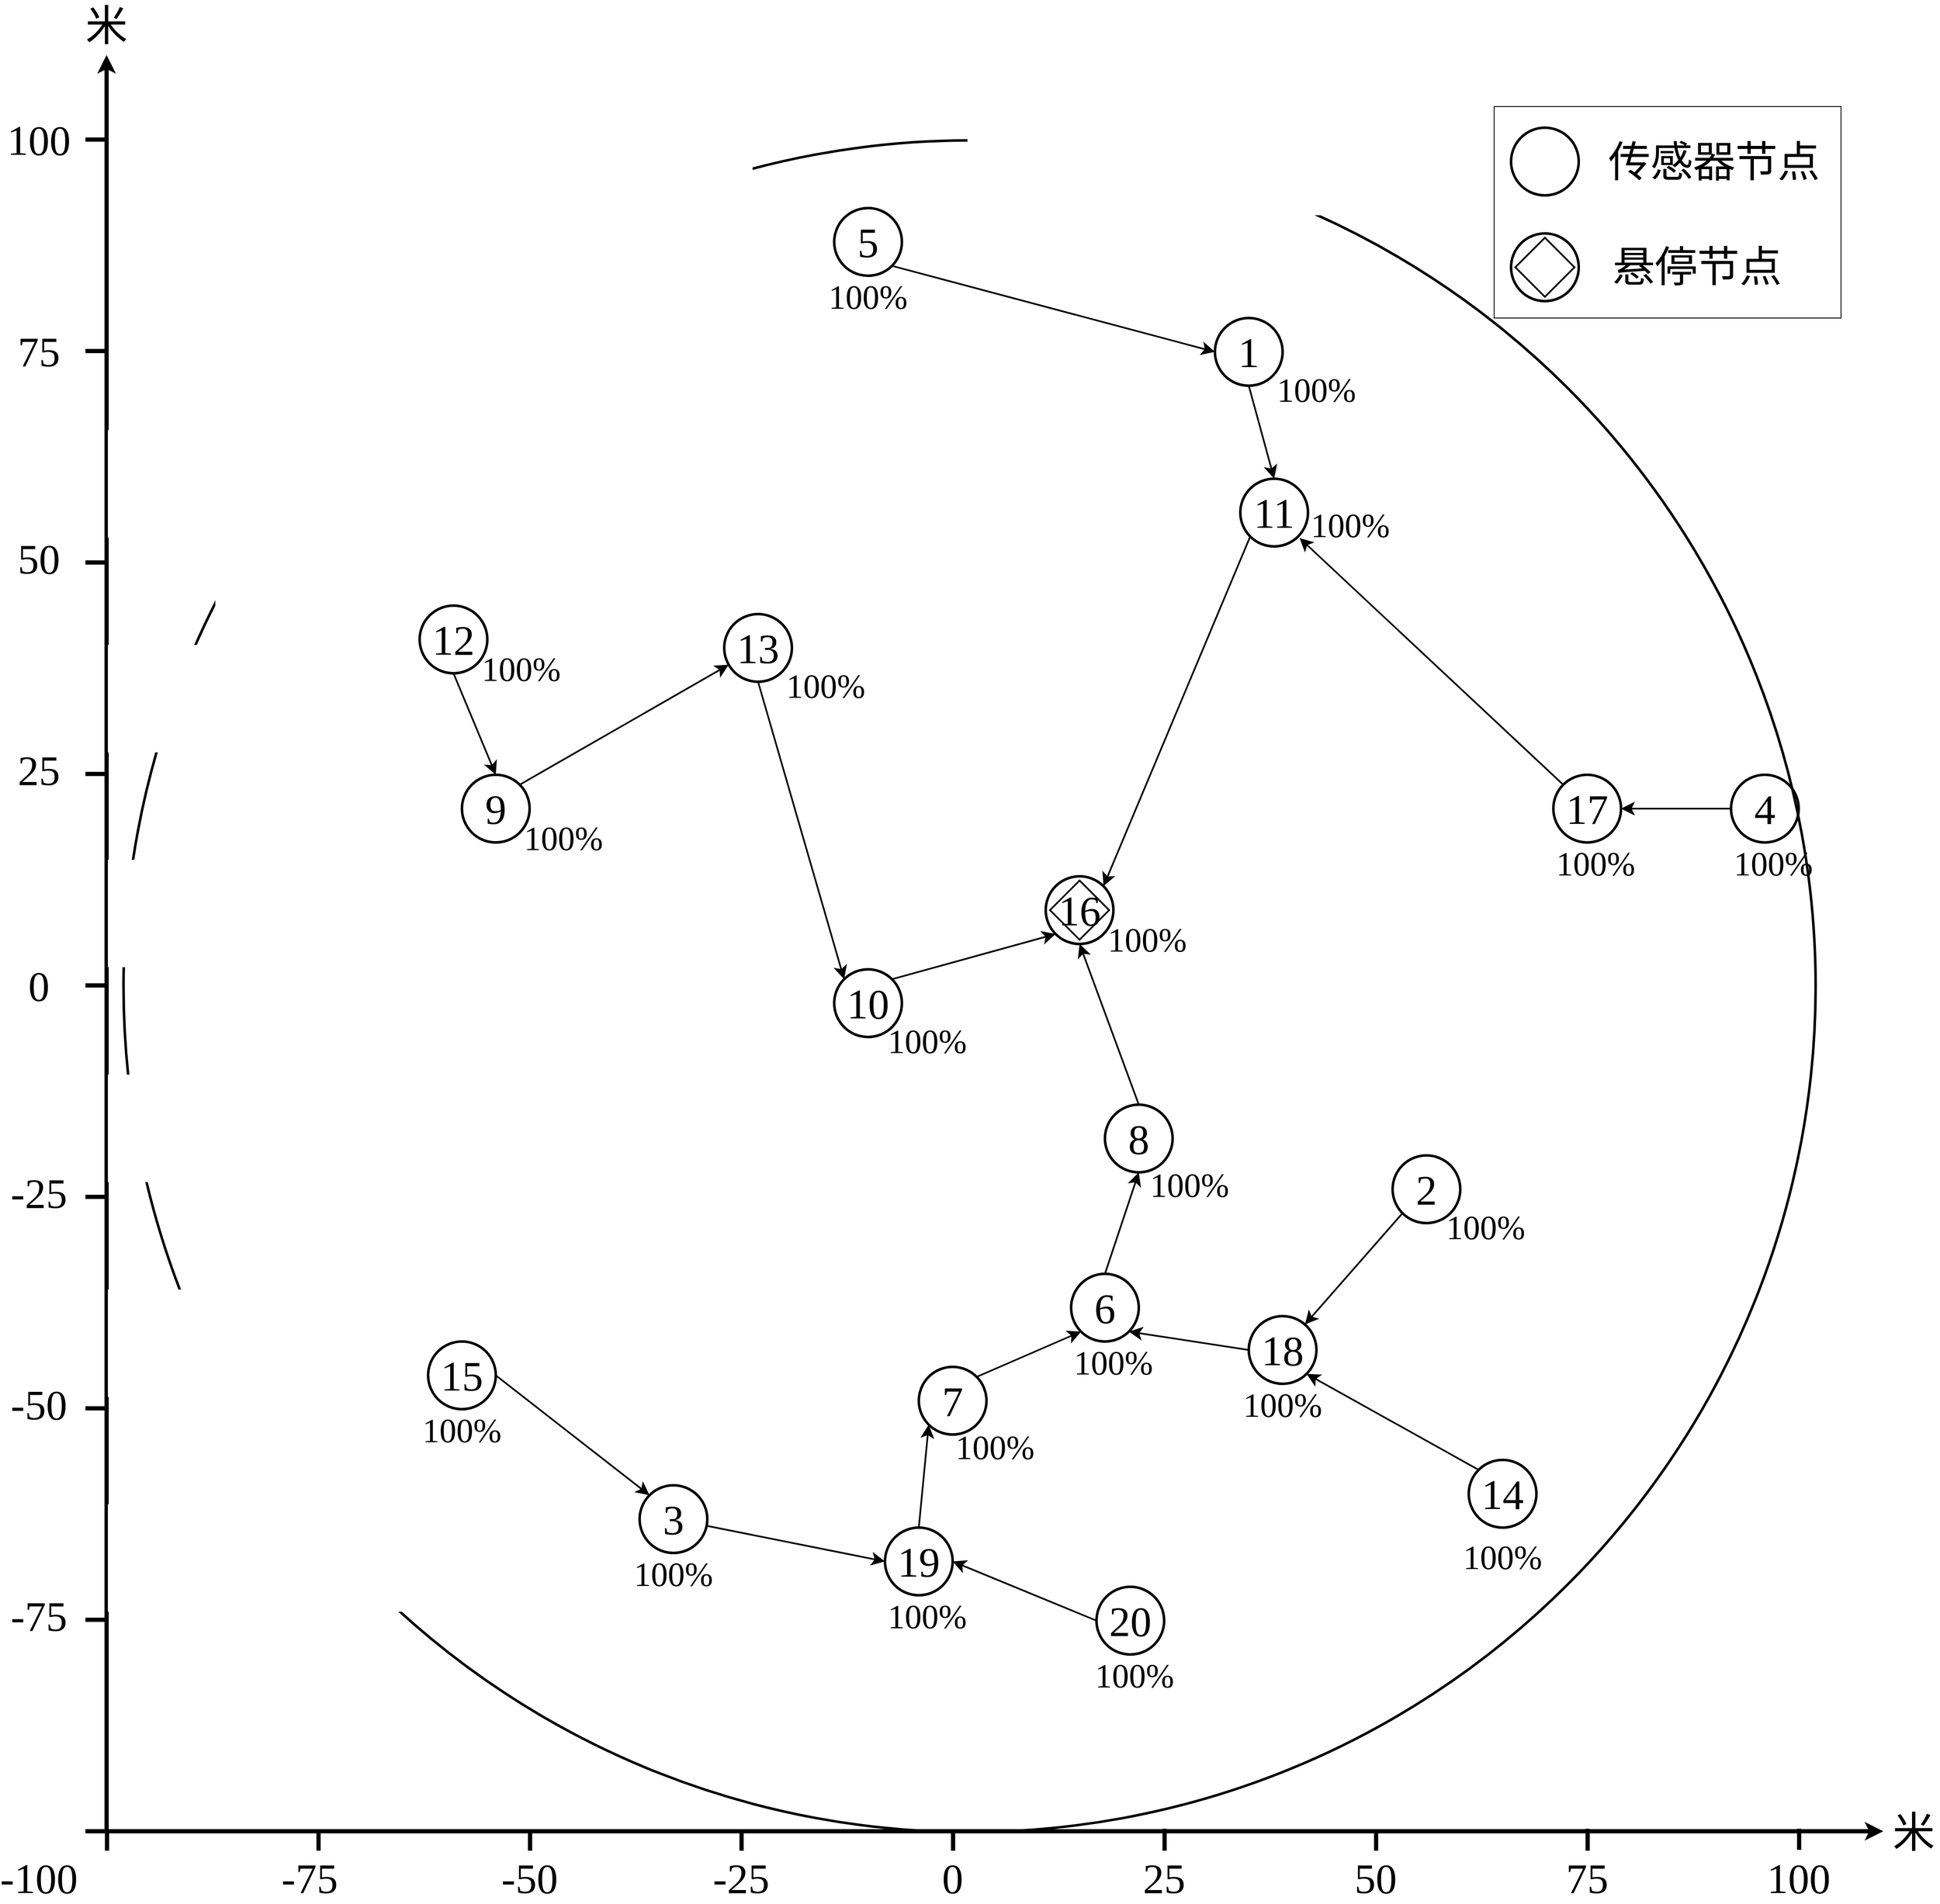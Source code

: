 <mxfile>
    <diagram id="1sMjuBWjLNKuUER0ShGv" name="Page-1">
        <mxGraphModel dx="6459" dy="4559" grid="1" gridSize="10" guides="1" tooltips="1" connect="1" arrows="1" fold="1" page="1" pageScale="1" pageWidth="827" pageHeight="1169" math="0" shadow="0">
            <root>
                <mxCell id="0"/>
                <mxCell id="1" parent="0"/>
                <mxCell id="45" value="" style="ellipse;whiteSpace=wrap;html=1;aspect=fixed;fontFamily=Times New Roman;fontSize=50;strokeWidth=3;fillColor=none;" parent="1" vertex="1">
                    <mxGeometry x="-1000" y="-1000" width="2000" height="2000" as="geometry"/>
                </mxCell>
                <mxCell id="147" style="edgeStyle=none;html=1;exitX=0;exitY=0.5;exitDx=0;exitDy=0;entryX=1;entryY=0.5;entryDx=0;entryDy=0;endSize=10;strokeWidth=2;" edge="1" parent="1" source="46" target="56">
                    <mxGeometry relative="1" as="geometry"/>
                </mxCell>
                <mxCell id="46" value="&lt;font face=&quot;Times New Roman&quot; style=&quot;font-size: 50px&quot;&gt;1&lt;/font&gt;" style="ellipse;whiteSpace=wrap;html=1;aspect=fixed;flipV=0;direction=north;rotation=0;strokeWidth=3;fillColor=none;" parent="1" vertex="1">
                    <mxGeometry x="290" y="-790" width="80" height="80" as="geometry"/>
                </mxCell>
                <mxCell id="139" style="edgeStyle=none;html=1;exitX=0;exitY=0;exitDx=0;exitDy=0;endSize=10;strokeWidth=2;" edge="1" parent="1" source="47" target="63">
                    <mxGeometry relative="1" as="geometry"/>
                </mxCell>
                <mxCell id="47" value="&lt;font face=&quot;Times New Roman&quot; style=&quot;font-size: 50px&quot;&gt;2&lt;/font&gt;" style="ellipse;whiteSpace=wrap;html=1;aspect=fixed;flipV=0;direction=north;rotation=0;strokeWidth=3;fillColor=none;" parent="1" vertex="1">
                    <mxGeometry x="500" y="200" width="80" height="80" as="geometry"/>
                </mxCell>
                <mxCell id="134" style="edgeStyle=none;html=1;entryX=0.5;entryY=0;entryDx=0;entryDy=0;endSize=10;strokeWidth=2;" edge="1" parent="1" source="48" target="64">
                    <mxGeometry relative="1" as="geometry"/>
                </mxCell>
                <mxCell id="48" value="&lt;font face=&quot;Times New Roman&quot; style=&quot;font-size: 50px&quot;&gt;3&lt;/font&gt;" style="ellipse;whiteSpace=wrap;html=1;aspect=fixed;flipV=0;direction=north;rotation=0;strokeWidth=3;fillColor=none;" parent="1" vertex="1">
                    <mxGeometry x="-390" y="590" width="80" height="80" as="geometry"/>
                </mxCell>
                <mxCell id="150" style="edgeStyle=none;html=1;exitX=0.5;exitY=0;exitDx=0;exitDy=0;entryX=0.5;entryY=1;entryDx=0;entryDy=0;endSize=10;strokeWidth=2;" edge="1" parent="1" source="49" target="62">
                    <mxGeometry relative="1" as="geometry"/>
                </mxCell>
                <mxCell id="49" value="4" style="ellipse;whiteSpace=wrap;html=1;aspect=fixed;flipV=0;direction=north;rotation=0;fontFamily=Times New Roman;fontSize=50;strokeWidth=3;fillColor=none;" parent="1" vertex="1">
                    <mxGeometry x="900" y="-250" width="80" height="80" as="geometry"/>
                </mxCell>
                <mxCell id="148" style="edgeStyle=none;html=1;exitX=0;exitY=1;exitDx=0;exitDy=0;entryX=0.5;entryY=0;entryDx=0;entryDy=0;endSize=10;strokeWidth=2;" edge="1" parent="1" source="50" target="46">
                    <mxGeometry relative="1" as="geometry"/>
                </mxCell>
                <mxCell id="50" value="&lt;font face=&quot;Times New Roman&quot; style=&quot;font-size: 50px&quot;&gt;5&lt;/font&gt;" style="ellipse;whiteSpace=wrap;html=1;aspect=fixed;flipV=0;direction=north;rotation=0;strokeWidth=3;fillColor=none;" parent="1" vertex="1">
                    <mxGeometry x="-160" y="-920" width="80" height="80" as="geometry"/>
                </mxCell>
                <mxCell id="51" value="&lt;font face=&quot;Times New Roman&quot; style=&quot;font-size: 50px&quot;&gt;6&lt;/font&gt;" style="ellipse;whiteSpace=wrap;html=1;aspect=fixed;flipV=0;direction=north;rotation=0;strokeWidth=3;fillColor=none;" parent="1" vertex="1">
                    <mxGeometry x="120" y="340" width="80" height="80" as="geometry"/>
                </mxCell>
                <mxCell id="52" value="&lt;font face=&quot;Times New Roman&quot; style=&quot;font-size: 50px&quot;&gt;7&lt;/font&gt;" style="ellipse;whiteSpace=wrap;html=1;aspect=fixed;flipV=0;direction=north;rotation=0;strokeWidth=3;fillColor=none;" parent="1" vertex="1">
                    <mxGeometry x="-60" y="450" width="80" height="80" as="geometry"/>
                </mxCell>
                <mxCell id="126" style="edgeStyle=none;html=1;exitX=1;exitY=0.5;exitDx=0;exitDy=0;entryX=0;entryY=0.5;entryDx=0;entryDy=0;strokeWidth=2;endSize=10;" edge="1" parent="1" source="53" target="61">
                    <mxGeometry relative="1" as="geometry"/>
                </mxCell>
                <mxCell id="53" value="&lt;font face=&quot;Times New Roman&quot; style=&quot;font-size: 50px&quot;&gt;8&lt;/font&gt;" style="ellipse;whiteSpace=wrap;html=1;aspect=fixed;flipV=0;direction=north;rotation=0;strokeWidth=3;fillColor=none;" parent="1" vertex="1">
                    <mxGeometry x="160" y="140" width="80" height="80" as="geometry"/>
                </mxCell>
                <mxCell id="144" style="edgeStyle=none;html=1;exitX=1;exitY=1;exitDx=0;exitDy=0;endSize=10;strokeWidth=2;" edge="1" parent="1" source="54" target="58">
                    <mxGeometry relative="1" as="geometry"/>
                </mxCell>
                <mxCell id="54" value="&lt;font face=&quot;Times New Roman&quot; style=&quot;font-size: 50px&quot;&gt;9&lt;/font&gt;" style="ellipse;whiteSpace=wrap;html=1;aspect=fixed;flipV=0;direction=north;rotation=0;strokeWidth=3;fillColor=none;" parent="1" vertex="1">
                    <mxGeometry x="-600" y="-250" width="80" height="80" as="geometry"/>
                </mxCell>
                <mxCell id="55" value="&lt;font face=&quot;Times New Roman&quot; style=&quot;font-size: 50px&quot;&gt;10&lt;/font&gt;" style="ellipse;whiteSpace=wrap;html=1;aspect=fixed;flipV=0;direction=north;rotation=0;strokeWidth=3;fillColor=none;" parent="1" vertex="1">
                    <mxGeometry x="-160" y="-20" width="80" height="80" as="geometry"/>
                </mxCell>
                <mxCell id="146" style="edgeStyle=none;html=1;exitX=0;exitY=0;exitDx=0;exitDy=0;entryX=1;entryY=1;entryDx=0;entryDy=0;endSize=10;strokeWidth=2;" edge="1" parent="1" source="56" target="61">
                    <mxGeometry relative="1" as="geometry"/>
                </mxCell>
                <mxCell id="56" value="&lt;font style=&quot;font-size: 50px&quot; face=&quot;Times New Roman&quot;&gt;11&lt;/font&gt;" style="ellipse;whiteSpace=wrap;html=1;aspect=fixed;flipV=0;direction=north;rotation=0;strokeWidth=3;fillColor=none;" parent="1" vertex="1">
                    <mxGeometry x="320" y="-600" width="80" height="80" as="geometry"/>
                </mxCell>
                <mxCell id="145" style="edgeStyle=none;html=1;exitX=0;exitY=0.5;exitDx=0;exitDy=0;endSize=10;strokeWidth=2;" edge="1" parent="1" source="57">
                    <mxGeometry relative="1" as="geometry">
                        <mxPoint x="-560" y="-250" as="targetPoint"/>
                    </mxGeometry>
                </mxCell>
                <mxCell id="57" value="&lt;font face=&quot;Times New Roman&quot; style=&quot;font-size: 50px&quot;&gt;12&lt;/font&gt;" style="ellipse;whiteSpace=wrap;html=1;aspect=fixed;flipV=0;direction=north;rotation=0;strokeWidth=3;fillColor=none;" parent="1" vertex="1">
                    <mxGeometry x="-650" y="-450" width="80" height="80" as="geometry"/>
                </mxCell>
                <mxCell id="143" style="edgeStyle=none;html=1;exitX=0;exitY=0.5;exitDx=0;exitDy=0;endSize=10;strokeWidth=2;entryX=1;entryY=0;entryDx=0;entryDy=0;" edge="1" parent="1" source="58" target="55">
                    <mxGeometry relative="1" as="geometry">
                        <mxPoint x="-120" y="-10" as="targetPoint"/>
                    </mxGeometry>
                </mxCell>
                <mxCell id="58" value="&lt;font face=&quot;Times New Roman&quot; style=&quot;font-size: 50px&quot;&gt;13&lt;/font&gt;" style="ellipse;whiteSpace=wrap;html=1;aspect=fixed;flipV=0;direction=north;rotation=0;strokeWidth=3;fillColor=none;" parent="1" vertex="1">
                    <mxGeometry x="-290" y="-440" width="80" height="80" as="geometry"/>
                </mxCell>
                <mxCell id="140" style="edgeStyle=none;html=1;exitX=1;exitY=0;exitDx=0;exitDy=0;entryX=0;entryY=1;entryDx=0;entryDy=0;endSize=10;strokeWidth=2;" edge="1" parent="1" source="59" target="63">
                    <mxGeometry relative="1" as="geometry"/>
                </mxCell>
                <mxCell id="59" value="&lt;font face=&quot;Times New Roman&quot; style=&quot;font-size: 50px&quot;&gt;14&lt;/font&gt;" style="ellipse;whiteSpace=wrap;html=1;aspect=fixed;flipV=0;direction=north;rotation=0;strokeWidth=3;fillColor=none;" parent="1" vertex="1">
                    <mxGeometry x="590" y="560" width="80" height="80" as="geometry"/>
                </mxCell>
                <mxCell id="137" style="edgeStyle=none;html=1;exitX=0.5;exitY=1;exitDx=0;exitDy=0;endSize=10;strokeWidth=2;entryX=1;entryY=0;entryDx=0;entryDy=0;" edge="1" parent="1" source="60" target="48">
                    <mxGeometry relative="1" as="geometry">
                        <mxPoint x="-390" y="610" as="targetPoint"/>
                    </mxGeometry>
                </mxCell>
                <mxCell id="60" value="&lt;font face=&quot;Times New Roman&quot; style=&quot;font-size: 50px&quot;&gt;15&lt;/font&gt;" style="ellipse;whiteSpace=wrap;html=1;aspect=fixed;flipV=0;direction=north;rotation=0;strokeWidth=3;fillColor=none;" parent="1" vertex="1">
                    <mxGeometry x="-640" y="420" width="80" height="80" as="geometry"/>
                </mxCell>
                <mxCell id="61" value="&lt;font face=&quot;Times New Roman&quot; style=&quot;font-size: 50px&quot;&gt;16&lt;/font&gt;" style="ellipse;whiteSpace=wrap;html=1;aspect=fixed;flipV=0;direction=north;rotation=0;strokeWidth=3;fillColor=none;" parent="1" vertex="1">
                    <mxGeometry x="90" y="-130" width="80" height="80" as="geometry"/>
                </mxCell>
                <mxCell id="149" style="edgeStyle=none;html=1;exitX=1;exitY=0;exitDx=0;exitDy=0;endSize=10;strokeWidth=2;" edge="1" parent="1" source="62">
                    <mxGeometry relative="1" as="geometry">
                        <mxPoint x="390" y="-530" as="targetPoint"/>
                    </mxGeometry>
                </mxCell>
                <mxCell id="62" value="&lt;font face=&quot;Times New Roman&quot; style=&quot;font-size: 50px&quot;&gt;17&lt;/font&gt;" style="ellipse;whiteSpace=wrap;html=1;aspect=fixed;flipV=0;direction=north;rotation=0;strokeWidth=3;fillColor=none;" parent="1" vertex="1">
                    <mxGeometry x="690" y="-250" width="80" height="80" as="geometry"/>
                </mxCell>
                <mxCell id="63" value="&lt;font face=&quot;Times New Roman&quot; style=&quot;font-size: 50px&quot;&gt;18&lt;/font&gt;" style="ellipse;whiteSpace=wrap;html=1;aspect=fixed;flipV=0;direction=north;rotation=0;strokeWidth=3;fillColor=none;" parent="1" vertex="1">
                    <mxGeometry x="330" y="390" width="80" height="80" as="geometry"/>
                </mxCell>
                <mxCell id="64" value="&lt;font face=&quot;Times New Roman&quot;&gt;&lt;span style=&quot;font-size: 50px&quot;&gt;19&lt;br&gt;&lt;/span&gt;&lt;/font&gt;" style="ellipse;whiteSpace=wrap;html=1;aspect=fixed;flipV=0;direction=north;rotation=0;strokeWidth=3;fillColor=none;" parent="1" vertex="1">
                    <mxGeometry x="-100" y="640" width="80" height="80" as="geometry"/>
                </mxCell>
                <mxCell id="65" value="&lt;font face=&quot;Times New Roman&quot; style=&quot;font-size: 50px&quot;&gt;20&lt;/font&gt;" style="ellipse;whiteSpace=wrap;html=1;aspect=fixed;flipV=0;direction=north;rotation=0;strokeWidth=3;fillColor=none;" parent="1" vertex="1">
                    <mxGeometry x="150" y="710" width="80" height="80" as="geometry"/>
                </mxCell>
                <mxCell id="66" value="" style="rounded=0;whiteSpace=wrap;html=1;fontFamily=Times New Roman;fontSize=50;fillColor=none;" parent="1" vertex="1">
                    <mxGeometry x="620" y="-1040" width="410" height="250" as="geometry"/>
                </mxCell>
                <mxCell id="67" value="" style="ellipse;whiteSpace=wrap;html=1;aspect=fixed;flipV=0;direction=north;rotation=0;strokeWidth=3;fillColor=none;" parent="1" vertex="1">
                    <mxGeometry x="640" y="-1015" width="80" height="80" as="geometry"/>
                </mxCell>
                <mxCell id="68" value="&lt;font face=&quot;宋体&quot;&gt;传感器节点&lt;/font&gt;" style="text;html=1;strokeColor=none;fillColor=none;align=center;verticalAlign=middle;whiteSpace=wrap;rounded=0;fontFamily=Times New Roman;fontSize=50;" parent="1" vertex="1">
                    <mxGeometry x="730" y="-990" width="300" height="30" as="geometry"/>
                </mxCell>
                <mxCell id="69" value="" style="group;strokeWidth=5;" parent="1" vertex="1" connectable="0">
                    <mxGeometry x="-1130" y="-1151" width="2276" height="2220" as="geometry"/>
                </mxCell>
                <mxCell id="70" value="" style="group" parent="69" vertex="1" connectable="0">
                    <mxGeometry y="2136" width="2276" height="84" as="geometry"/>
                </mxCell>
                <mxCell id="71" value="" style="endArrow=classic;html=1;fontFamily=宋体;fontSize=50;strokeWidth=5;" parent="70" edge="1">
                    <mxGeometry width="50" height="50" relative="1" as="geometry">
                        <mxPoint x="110" y="14" as="sourcePoint"/>
                        <mxPoint x="2210" y="14" as="targetPoint"/>
                    </mxGeometry>
                </mxCell>
                <mxCell id="72" value="&lt;font face=&quot;Times New Roman&quot;&gt;-100&lt;/font&gt;" style="text;html=1;strokeColor=none;fillColor=none;align=center;verticalAlign=middle;whiteSpace=wrap;rounded=0;fontFamily=宋体;fontSize=50;" parent="70" vertex="1">
                    <mxGeometry y="54" width="60" height="30" as="geometry"/>
                </mxCell>
                <mxCell id="73" value="" style="group;rotation=90;" parent="70" vertex="1" connectable="0">
                    <mxGeometry x="1097.5" y="-976" width="25" height="2000" as="geometry"/>
                </mxCell>
                <mxCell id="74" value="" style="endArrow=none;html=1;fontFamily=Times New Roman;fontSize=50;strokeWidth=5;" parent="73" edge="1">
                    <mxGeometry width="50" height="50" relative="1" as="geometry">
                        <mxPoint x="-987" y="988" as="sourcePoint"/>
                        <mxPoint x="-987" y="1013" as="targetPoint"/>
                    </mxGeometry>
                </mxCell>
                <mxCell id="75" value="" style="endArrow=none;html=1;fontFamily=Times New Roman;fontSize=50;strokeWidth=5;" parent="73" edge="1">
                    <mxGeometry width="50" height="50" relative="1" as="geometry">
                        <mxPoint x="13" y="988" as="sourcePoint"/>
                        <mxPoint x="13" y="1013" as="targetPoint"/>
                    </mxGeometry>
                </mxCell>
                <mxCell id="76" value="" style="endArrow=none;html=1;fontFamily=Times New Roman;fontSize=50;strokeWidth=5;" parent="73" edge="1">
                    <mxGeometry width="50" height="50" relative="1" as="geometry">
                        <mxPoint x="-487" y="988" as="sourcePoint"/>
                        <mxPoint x="-487" y="1013" as="targetPoint"/>
                    </mxGeometry>
                </mxCell>
                <mxCell id="77" value="" style="endArrow=none;html=1;fontFamily=Times New Roman;fontSize=50;strokeWidth=5;" parent="73" edge="1">
                    <mxGeometry width="50" height="50" relative="1" as="geometry">
                        <mxPoint x="513" y="988" as="sourcePoint"/>
                        <mxPoint x="513" y="1013" as="targetPoint"/>
                    </mxGeometry>
                </mxCell>
                <mxCell id="78" value="" style="group;rotation=90;" parent="73" vertex="1" connectable="0">
                    <mxGeometry x="-250" y="500" width="25" height="1000" as="geometry"/>
                </mxCell>
                <mxCell id="79" value="" style="endArrow=none;html=1;fontFamily=Times New Roman;fontSize=50;strokeWidth=5;" parent="78" edge="1">
                    <mxGeometry width="50" height="50" relative="1" as="geometry">
                        <mxPoint x="-487" y="488" as="sourcePoint"/>
                        <mxPoint x="-487" y="513" as="targetPoint"/>
                    </mxGeometry>
                </mxCell>
                <mxCell id="80" value="" style="endArrow=none;html=1;fontFamily=Times New Roman;fontSize=50;strokeWidth=5;" parent="78" edge="1">
                    <mxGeometry width="50" height="50" relative="1" as="geometry">
                        <mxPoint x="513" y="487" as="sourcePoint"/>
                        <mxPoint x="513" y="513" as="targetPoint"/>
                    </mxGeometry>
                </mxCell>
                <mxCell id="81" value="" style="group;rotation=90;" parent="73" vertex="1" connectable="0">
                    <mxGeometry x="250" y="500" width="25" height="1000" as="geometry"/>
                </mxCell>
                <mxCell id="82" value="" style="endArrow=none;html=1;fontFamily=Times New Roman;fontSize=50;strokeWidth=5;" parent="81" edge="1">
                    <mxGeometry width="50" height="50" relative="1" as="geometry">
                        <mxPoint x="-487" y="488" as="sourcePoint"/>
                        <mxPoint x="-487" y="513" as="targetPoint"/>
                    </mxGeometry>
                </mxCell>
                <mxCell id="83" value="" style="endArrow=none;html=1;fontFamily=Times New Roman;fontSize=50;strokeWidth=5;" parent="81" edge="1">
                    <mxGeometry width="50" height="50" relative="1" as="geometry">
                        <mxPoint x="513" y="487" as="sourcePoint"/>
                        <mxPoint x="513" y="513" as="targetPoint"/>
                    </mxGeometry>
                </mxCell>
                <mxCell id="84" value="" style="endArrow=none;html=1;fontFamily=Times New Roman;fontSize=50;strokeWidth=5;" parent="73" edge="1">
                    <mxGeometry width="50" height="50" relative="1" as="geometry">
                        <mxPoint x="1013" y="987" as="sourcePoint"/>
                        <mxPoint x="1013" y="1012" as="targetPoint"/>
                    </mxGeometry>
                </mxCell>
                <mxCell id="85" value="&lt;font face=&quot;Times New Roman&quot;&gt;100&lt;/font&gt;" style="text;html=1;strokeColor=none;fillColor=none;align=center;verticalAlign=middle;whiteSpace=wrap;rounded=0;fontFamily=宋体;fontSize=50;" parent="70" vertex="1">
                    <mxGeometry x="2080" y="54" width="60" height="30" as="geometry"/>
                </mxCell>
                <mxCell id="86" value="&lt;font face=&quot;Times New Roman&quot;&gt;0&lt;/font&gt;" style="text;html=1;strokeColor=none;fillColor=none;align=center;verticalAlign=middle;whiteSpace=wrap;rounded=0;fontFamily=宋体;fontSize=50;" parent="70" vertex="1">
                    <mxGeometry x="1080" y="54" width="60" height="30" as="geometry"/>
                </mxCell>
                <mxCell id="87" value="&lt;font face=&quot;Times New Roman&quot;&gt;75&lt;/font&gt;" style="text;html=1;strokeColor=none;fillColor=none;align=center;verticalAlign=middle;whiteSpace=wrap;rounded=0;fontFamily=宋体;fontSize=50;" parent="70" vertex="1">
                    <mxGeometry x="1830" y="54" width="60" height="30" as="geometry"/>
                </mxCell>
                <mxCell id="88" value="&lt;font face=&quot;Times New Roman&quot;&gt;50&lt;/font&gt;" style="text;html=1;strokeColor=none;fillColor=none;align=center;verticalAlign=middle;whiteSpace=wrap;rounded=0;fontFamily=宋体;fontSize=50;" parent="70" vertex="1">
                    <mxGeometry x="1580" y="54" width="60" height="30" as="geometry"/>
                </mxCell>
                <mxCell id="89" value="&lt;font face=&quot;Times New Roman&quot;&gt;25&lt;/font&gt;" style="text;html=1;strokeColor=none;fillColor=none;align=center;verticalAlign=middle;whiteSpace=wrap;rounded=0;fontFamily=宋体;fontSize=50;" parent="70" vertex="1">
                    <mxGeometry x="1330" y="54" width="60" height="30" as="geometry"/>
                </mxCell>
                <mxCell id="90" value="&lt;font face=&quot;Times New Roman&quot;&gt;-25&lt;/font&gt;" style="text;html=1;strokeColor=none;fillColor=none;align=center;verticalAlign=middle;whiteSpace=wrap;rounded=0;fontFamily=宋体;fontSize=50;" parent="70" vertex="1">
                    <mxGeometry x="830" y="54" width="60" height="30" as="geometry"/>
                </mxCell>
                <mxCell id="91" value="&lt;font face=&quot;Times New Roman&quot;&gt;-50&lt;/font&gt;" style="text;html=1;strokeColor=none;fillColor=none;align=center;verticalAlign=middle;whiteSpace=wrap;rounded=0;fontFamily=宋体;fontSize=50;" parent="70" vertex="1">
                    <mxGeometry x="580" y="54" width="60" height="30" as="geometry"/>
                </mxCell>
                <mxCell id="92" value="&lt;font face=&quot;Times New Roman&quot;&gt;-75&lt;/font&gt;" style="text;html=1;strokeColor=none;fillColor=none;align=center;verticalAlign=middle;whiteSpace=wrap;rounded=0;fontFamily=宋体;fontSize=50;" parent="70" vertex="1">
                    <mxGeometry x="320" y="54" width="60" height="30" as="geometry"/>
                </mxCell>
                <mxCell id="93" value="米" style="text;html=1;strokeColor=none;fillColor=none;align=center;verticalAlign=middle;whiteSpace=wrap;rounded=0;fontFamily=宋体;fontSize=50;" parent="70" vertex="1">
                    <mxGeometry x="2216" width="60" height="30" as="geometry"/>
                </mxCell>
                <mxCell id="94" value="" style="group" parent="69" vertex="1" connectable="0">
                    <mxGeometry width="140" height="2150" as="geometry"/>
                </mxCell>
                <mxCell id="95" value="" style="endArrow=classic;html=1;fontFamily=宋体;fontSize=50;strokeWidth=5;" parent="94" edge="1">
                    <mxGeometry width="50" height="50" relative="1" as="geometry">
                        <mxPoint x="110" y="2150" as="sourcePoint"/>
                        <mxPoint x="110" y="50" as="targetPoint"/>
                    </mxGeometry>
                </mxCell>
                <mxCell id="96" value="" style="group" parent="94" vertex="1" connectable="0">
                    <mxGeometry x="85" y="150" width="25" height="2000" as="geometry"/>
                </mxCell>
                <mxCell id="97" value="" style="endArrow=none;html=1;fontFamily=Times New Roman;fontSize=50;strokeWidth=5;" parent="96" edge="1">
                    <mxGeometry width="50" height="50" relative="1" as="geometry">
                        <mxPoint y="2000" as="sourcePoint"/>
                        <mxPoint x="25" y="2000" as="targetPoint"/>
                    </mxGeometry>
                </mxCell>
                <mxCell id="98" value="" style="endArrow=none;html=1;fontFamily=Times New Roman;fontSize=50;strokeWidth=5;" parent="96" edge="1">
                    <mxGeometry width="50" height="50" relative="1" as="geometry">
                        <mxPoint y="1000" as="sourcePoint"/>
                        <mxPoint x="25" y="1000" as="targetPoint"/>
                    </mxGeometry>
                </mxCell>
                <mxCell id="99" value="" style="endArrow=none;html=1;fontFamily=Times New Roman;fontSize=50;strokeWidth=5;" parent="96" edge="1">
                    <mxGeometry width="50" height="50" relative="1" as="geometry">
                        <mxPoint y="1500" as="sourcePoint"/>
                        <mxPoint x="25" y="1500" as="targetPoint"/>
                    </mxGeometry>
                </mxCell>
                <mxCell id="100" value="" style="endArrow=none;html=1;fontFamily=Times New Roman;fontSize=50;strokeWidth=5;" parent="96" edge="1">
                    <mxGeometry width="50" height="50" relative="1" as="geometry">
                        <mxPoint y="500" as="sourcePoint"/>
                        <mxPoint x="25" y="500" as="targetPoint"/>
                    </mxGeometry>
                </mxCell>
                <mxCell id="101" value="" style="group" parent="96" vertex="1" connectable="0">
                    <mxGeometry y="750" width="25" height="1000" as="geometry"/>
                </mxCell>
                <mxCell id="102" value="" style="endArrow=none;html=1;fontFamily=Times New Roman;fontSize=50;strokeWidth=5;" parent="101" edge="1">
                    <mxGeometry width="50" height="50" relative="1" as="geometry">
                        <mxPoint y="1000" as="sourcePoint"/>
                        <mxPoint x="25" y="1000" as="targetPoint"/>
                    </mxGeometry>
                </mxCell>
                <mxCell id="103" value="" style="endArrow=none;html=1;fontFamily=Times New Roman;fontSize=50;strokeWidth=5;" parent="101" edge="1">
                    <mxGeometry width="50" height="50" relative="1" as="geometry">
                        <mxPoint as="sourcePoint"/>
                        <mxPoint x="25" as="targetPoint"/>
                    </mxGeometry>
                </mxCell>
                <mxCell id="104" value="" style="group" parent="96" vertex="1" connectable="0">
                    <mxGeometry y="250" width="25" height="1000" as="geometry"/>
                </mxCell>
                <mxCell id="105" value="" style="endArrow=none;html=1;fontFamily=Times New Roman;fontSize=50;strokeWidth=5;" parent="104" edge="1">
                    <mxGeometry width="50" height="50" relative="1" as="geometry">
                        <mxPoint y="1000" as="sourcePoint"/>
                        <mxPoint x="25" y="1000" as="targetPoint"/>
                    </mxGeometry>
                </mxCell>
                <mxCell id="106" value="" style="endArrow=none;html=1;fontFamily=Times New Roman;fontSize=50;strokeWidth=5;" parent="104" edge="1">
                    <mxGeometry width="50" height="50" relative="1" as="geometry">
                        <mxPoint as="sourcePoint"/>
                        <mxPoint x="25" as="targetPoint"/>
                    </mxGeometry>
                </mxCell>
                <mxCell id="107" value="" style="endArrow=none;html=1;fontFamily=Times New Roman;fontSize=50;strokeWidth=5;" parent="96" edge="1">
                    <mxGeometry width="50" height="50" relative="1" as="geometry">
                        <mxPoint as="sourcePoint"/>
                        <mxPoint x="25" as="targetPoint"/>
                    </mxGeometry>
                </mxCell>
                <mxCell id="108" value="&lt;font face=&quot;Times New Roman&quot;&gt;100&lt;/font&gt;" style="text;html=1;strokeColor=none;fillColor=none;align=center;verticalAlign=middle;whiteSpace=wrap;rounded=0;fontFamily=宋体;fontSize=50;" parent="94" vertex="1">
                    <mxGeometry y="135" width="60" height="30" as="geometry"/>
                </mxCell>
                <mxCell id="109" value="&lt;font face=&quot;Times New Roman&quot;&gt;0&lt;/font&gt;" style="text;html=1;strokeColor=none;fillColor=none;align=center;verticalAlign=middle;whiteSpace=wrap;rounded=0;fontFamily=宋体;fontSize=50;" parent="94" vertex="1">
                    <mxGeometry y="1135" width="60" height="30" as="geometry"/>
                </mxCell>
                <mxCell id="110" value="&lt;font face=&quot;Times New Roman&quot;&gt;75&lt;/font&gt;" style="text;html=1;strokeColor=none;fillColor=none;align=center;verticalAlign=middle;whiteSpace=wrap;rounded=0;fontFamily=宋体;fontSize=50;" parent="94" vertex="1">
                    <mxGeometry y="385" width="60" height="30" as="geometry"/>
                </mxCell>
                <mxCell id="111" value="&lt;font face=&quot;Times New Roman&quot;&gt;50&lt;/font&gt;" style="text;html=1;strokeColor=none;fillColor=none;align=center;verticalAlign=middle;whiteSpace=wrap;rounded=0;fontFamily=宋体;fontSize=50;" parent="94" vertex="1">
                    <mxGeometry y="630" width="60" height="30" as="geometry"/>
                </mxCell>
                <mxCell id="112" value="&lt;font face=&quot;Times New Roman&quot;&gt;25&lt;/font&gt;" style="text;html=1;strokeColor=none;fillColor=none;align=center;verticalAlign=middle;whiteSpace=wrap;rounded=0;fontFamily=宋体;fontSize=50;" parent="94" vertex="1">
                    <mxGeometry y="880" width="60" height="30" as="geometry"/>
                </mxCell>
                <mxCell id="113" value="&lt;font face=&quot;Times New Roman&quot;&gt;-25&lt;/font&gt;" style="text;html=1;strokeColor=none;fillColor=none;align=center;verticalAlign=middle;whiteSpace=wrap;rounded=0;fontFamily=宋体;fontSize=50;" parent="94" vertex="1">
                    <mxGeometry y="1380" width="60" height="30" as="geometry"/>
                </mxCell>
                <mxCell id="114" value="&lt;font face=&quot;Times New Roman&quot;&gt;-50&lt;/font&gt;" style="text;html=1;strokeColor=none;fillColor=none;align=center;verticalAlign=middle;whiteSpace=wrap;rounded=0;fontFamily=宋体;fontSize=50;" parent="94" vertex="1">
                    <mxGeometry y="1630" width="60" height="30" as="geometry"/>
                </mxCell>
                <mxCell id="115" value="&lt;font face=&quot;Times New Roman&quot;&gt;-75&lt;/font&gt;" style="text;html=1;strokeColor=none;fillColor=none;align=center;verticalAlign=middle;whiteSpace=wrap;rounded=0;fontFamily=宋体;fontSize=50;" parent="94" vertex="1">
                    <mxGeometry y="1880" width="60" height="30" as="geometry"/>
                </mxCell>
                <mxCell id="116" value="米" style="text;html=1;strokeColor=none;fillColor=none;align=center;verticalAlign=middle;whiteSpace=wrap;rounded=0;fontFamily=宋体;fontSize=50;" parent="94" vertex="1">
                    <mxGeometry x="80" width="60" height="30" as="geometry"/>
                </mxCell>
                <mxCell id="119" value="&lt;font face=&quot;宋体&quot;&gt;悬停节点&lt;/font&gt;" style="text;html=1;strokeColor=none;fillColor=none;align=center;verticalAlign=middle;whiteSpace=wrap;rounded=0;fontFamily=Times New Roman;fontSize=50;" parent="69" vertex="1">
                    <mxGeometry x="1840" y="285" width="300" height="30" as="geometry"/>
                </mxCell>
                <mxCell id="124" value="" style="rhombus;whiteSpace=wrap;html=1;strokeWidth=2;fillColor=none;" vertex="1" parent="69">
                    <mxGeometry x="1225" y="1026" width="70" height="70" as="geometry"/>
                </mxCell>
                <mxCell id="151" value="&lt;font face=&quot;Times New Roman&quot; style=&quot;font-size: 40px&quot;&gt;100%&lt;/font&gt;" style="text;html=1;strokeColor=none;fillColor=none;align=center;verticalAlign=middle;whiteSpace=wrap;rounded=0;" vertex="1" parent="69">
                    <mxGeometry x="570" y="761" width="60" height="30" as="geometry"/>
                </mxCell>
                <mxCell id="153" value="&lt;font face=&quot;Times New Roman&quot; style=&quot;font-size: 40px&quot;&gt;100%&lt;/font&gt;" style="text;html=1;strokeColor=none;fillColor=none;align=center;verticalAlign=middle;whiteSpace=wrap;rounded=0;" vertex="1" parent="69">
                    <mxGeometry x="620" y="961" width="60" height="30" as="geometry"/>
                </mxCell>
                <mxCell id="154" value="&lt;font face=&quot;Times New Roman&quot; style=&quot;font-size: 40px&quot;&gt;100%&lt;/font&gt;" style="text;html=1;strokeColor=none;fillColor=none;align=center;verticalAlign=middle;whiteSpace=wrap;rounded=0;" vertex="1" parent="69">
                    <mxGeometry x="930" y="781" width="60" height="30" as="geometry"/>
                </mxCell>
                <mxCell id="155" value="&lt;font face=&quot;Times New Roman&quot; style=&quot;font-size: 40px&quot;&gt;100%&lt;/font&gt;" style="text;html=1;strokeColor=none;fillColor=none;align=center;verticalAlign=middle;whiteSpace=wrap;rounded=0;" vertex="1" parent="69">
                    <mxGeometry x="980" y="321" width="60" height="30" as="geometry"/>
                </mxCell>
                <mxCell id="156" value="&lt;font face=&quot;Times New Roman&quot; style=&quot;font-size: 40px&quot;&gt;100%&lt;/font&gt;" style="text;html=1;strokeColor=none;fillColor=none;align=center;verticalAlign=middle;whiteSpace=wrap;rounded=0;" vertex="1" parent="69">
                    <mxGeometry x="1510" y="431" width="60" height="30" as="geometry"/>
                </mxCell>
                <mxCell id="158" value="&lt;font face=&quot;Times New Roman&quot; style=&quot;font-size: 40px&quot;&gt;100%&lt;/font&gt;" style="text;html=1;strokeColor=none;fillColor=none;align=center;verticalAlign=middle;whiteSpace=wrap;rounded=0;" vertex="1" parent="69">
                    <mxGeometry x="1050" y="1201" width="60" height="30" as="geometry"/>
                </mxCell>
                <mxCell id="160" value="&lt;font face=&quot;Times New Roman&quot; style=&quot;font-size: 40px&quot;&gt;100%&lt;/font&gt;" style="text;html=1;strokeColor=none;fillColor=none;align=center;verticalAlign=middle;whiteSpace=wrap;rounded=0;" vertex="1" parent="69">
                    <mxGeometry x="1360" y="1371" width="60" height="30" as="geometry"/>
                </mxCell>
                <mxCell id="161" value="&lt;font face=&quot;Times New Roman&quot; style=&quot;font-size: 40px&quot;&gt;100%&lt;/font&gt;" style="text;html=1;strokeColor=none;fillColor=none;align=center;verticalAlign=middle;whiteSpace=wrap;rounded=0;" vertex="1" parent="69">
                    <mxGeometry x="1710" y="1421" width="60" height="30" as="geometry"/>
                </mxCell>
                <mxCell id="162" value="&lt;font face=&quot;Times New Roman&quot; style=&quot;font-size: 40px&quot;&gt;100%&lt;/font&gt;" style="text;html=1;strokeColor=none;fillColor=none;align=center;verticalAlign=middle;whiteSpace=wrap;rounded=0;" vertex="1" parent="69">
                    <mxGeometry x="1270" y="1581" width="60" height="30" as="geometry"/>
                </mxCell>
                <mxCell id="163" value="&lt;font face=&quot;Times New Roman&quot; style=&quot;font-size: 40px&quot;&gt;100%&lt;/font&gt;" style="text;html=1;strokeColor=none;fillColor=none;align=center;verticalAlign=middle;whiteSpace=wrap;rounded=0;" vertex="1" parent="69">
                    <mxGeometry x="1470" y="1631" width="60" height="30" as="geometry"/>
                </mxCell>
                <mxCell id="166" value="&lt;font face=&quot;Times New Roman&quot; style=&quot;font-size: 40px&quot;&gt;100%&lt;/font&gt;" style="text;html=1;strokeColor=none;fillColor=none;align=center;verticalAlign=middle;whiteSpace=wrap;rounded=0;" vertex="1" parent="69">
                    <mxGeometry x="750" y="1831" width="60" height="30" as="geometry"/>
                </mxCell>
                <mxCell id="167" value="&lt;font face=&quot;Times New Roman&quot; style=&quot;font-size: 40px&quot;&gt;100%&lt;/font&gt;" style="text;html=1;strokeColor=none;fillColor=none;align=center;verticalAlign=middle;whiteSpace=wrap;rounded=0;" vertex="1" parent="69">
                    <mxGeometry x="1050" y="1881" width="60" height="30" as="geometry"/>
                </mxCell>
                <mxCell id="168" value="&lt;font face=&quot;Times New Roman&quot; style=&quot;font-size: 40px&quot;&gt;100%&lt;/font&gt;" style="text;html=1;strokeColor=none;fillColor=none;align=center;verticalAlign=middle;whiteSpace=wrap;rounded=0;" vertex="1" parent="69">
                    <mxGeometry x="1295" y="1951" width="60" height="30" as="geometry"/>
                </mxCell>
                <mxCell id="169" value="&lt;font face=&quot;Times New Roman&quot; style=&quot;font-size: 40px&quot;&gt;100%&lt;/font&gt;" style="text;html=1;strokeColor=none;fillColor=none;align=center;verticalAlign=middle;whiteSpace=wrap;rounded=0;" vertex="1" parent="69">
                    <mxGeometry x="1730" y="1811" width="60" height="30" as="geometry"/>
                </mxCell>
                <mxCell id="171" value="&lt;font face=&quot;Times New Roman&quot; style=&quot;font-size: 40px&quot;&gt;100%&lt;/font&gt;" style="text;html=1;strokeColor=none;fillColor=none;align=center;verticalAlign=middle;whiteSpace=wrap;rounded=0;" vertex="1" parent="69">
                    <mxGeometry x="2050" y="991" width="60" height="30" as="geometry"/>
                </mxCell>
                <mxCell id="172" value="&lt;font face=&quot;Times New Roman&quot; style=&quot;font-size: 40px&quot;&gt;100%&lt;/font&gt;" style="text;html=1;strokeColor=none;fillColor=none;align=center;verticalAlign=middle;whiteSpace=wrap;rounded=0;" vertex="1" parent="69">
                    <mxGeometry x="1840" y="991" width="60" height="30" as="geometry"/>
                </mxCell>
                <mxCell id="121" value="" style="ellipse;whiteSpace=wrap;html=1;aspect=fixed;flipV=0;direction=north;rotation=0;strokeWidth=3;fillColor=none;" parent="1" vertex="1">
                    <mxGeometry x="640" y="-890" width="80" height="80" as="geometry"/>
                </mxCell>
                <mxCell id="125" value="" style="rhombus;whiteSpace=wrap;html=1;strokeWidth=2;fillColor=none;" vertex="1" parent="1">
                    <mxGeometry x="645" y="-885" width="70" height="70" as="geometry"/>
                </mxCell>
                <mxCell id="127" style="edgeStyle=none;html=1;exitX=1;exitY=1;exitDx=0;exitDy=0;entryX=0;entryY=0;entryDx=0;entryDy=0;strokeWidth=2;endSize=10;" edge="1" parent="1" source="55" target="61">
                    <mxGeometry relative="1" as="geometry">
                        <mxPoint x="210" y="150" as="sourcePoint"/>
                        <mxPoint x="140" y="-40" as="targetPoint"/>
                    </mxGeometry>
                </mxCell>
                <mxCell id="128" style="edgeStyle=none;html=1;exitX=1;exitY=0.5;exitDx=0;exitDy=0;entryX=0;entryY=0.5;entryDx=0;entryDy=0;strokeWidth=2;endSize=10;" edge="1" parent="1" source="51" target="53">
                    <mxGeometry relative="1" as="geometry">
                        <mxPoint x="-81.716" y="1.716" as="sourcePoint"/>
                        <mxPoint x="111.716" y="-51.716" as="targetPoint"/>
                    </mxGeometry>
                </mxCell>
                <mxCell id="129" style="edgeStyle=none;html=1;entryX=0;entryY=0;entryDx=0;entryDy=0;strokeWidth=2;endSize=10;" edge="1" parent="1" target="51">
                    <mxGeometry relative="1" as="geometry">
                        <mxPoint x="8" y="462" as="sourcePoint"/>
                        <mxPoint x="210" y="230" as="targetPoint"/>
                    </mxGeometry>
                </mxCell>
                <mxCell id="130" style="edgeStyle=none;html=1;entryX=0;entryY=1;entryDx=0;entryDy=0;strokeWidth=2;exitX=0.5;exitY=0;exitDx=0;exitDy=0;endSize=10;" edge="1" parent="1" source="63" target="51">
                    <mxGeometry relative="1" as="geometry">
                        <mxPoint x="18" y="472" as="sourcePoint"/>
                        <mxPoint x="141.716" y="418.284" as="targetPoint"/>
                    </mxGeometry>
                </mxCell>
                <mxCell id="131" style="edgeStyle=none;html=1;entryX=0;entryY=0;entryDx=0;entryDy=0;strokeWidth=2;exitX=1;exitY=0.5;exitDx=0;exitDy=0;endSize=10;" edge="1" parent="1" source="64" target="52">
                    <mxGeometry relative="1" as="geometry">
                        <mxPoint x="340.0" y="440" as="sourcePoint"/>
                        <mxPoint x="198.284" y="418.284" as="targetPoint"/>
                    </mxGeometry>
                </mxCell>
                <mxCell id="132" style="edgeStyle=none;html=1;entryX=0.5;entryY=1;entryDx=0;entryDy=0;strokeWidth=2;endSize=10;exitX=0.5;exitY=0;exitDx=0;exitDy=0;" edge="1" parent="1" source="65" target="64">
                    <mxGeometry relative="1" as="geometry">
                        <mxPoint x="130" y="730" as="sourcePoint"/>
                        <mxPoint x="-38.284" y="528.284" as="targetPoint"/>
                    </mxGeometry>
                </mxCell>
                <mxCell id="157" value="&lt;font face=&quot;Times New Roman&quot; style=&quot;font-size: 40px&quot;&gt;100%&lt;/font&gt;" style="text;html=1;strokeColor=none;fillColor=none;align=center;verticalAlign=middle;whiteSpace=wrap;rounded=0;" vertex="1" parent="1">
                    <mxGeometry x="420" y="-560" width="60" height="30" as="geometry"/>
                </mxCell>
                <mxCell id="159" value="&lt;font face=&quot;Times New Roman&quot; style=&quot;font-size: 40px&quot;&gt;100%&lt;/font&gt;" style="text;html=1;strokeColor=none;fillColor=none;align=center;verticalAlign=middle;whiteSpace=wrap;rounded=0;" vertex="1" parent="1">
                    <mxGeometry x="180" y="-70" width="60" height="30" as="geometry"/>
                </mxCell>
                <mxCell id="164" value="&lt;font face=&quot;Times New Roman&quot; style=&quot;font-size: 40px&quot;&gt;100%&lt;/font&gt;" style="text;html=1;strokeColor=none;fillColor=none;align=center;verticalAlign=middle;whiteSpace=wrap;rounded=0;" vertex="1" parent="1">
                    <mxGeometry y="530" width="60" height="30" as="geometry"/>
                </mxCell>
                <mxCell id="165" value="&lt;font face=&quot;Times New Roman&quot; style=&quot;font-size: 40px&quot;&gt;100%&lt;/font&gt;" style="text;html=1;strokeColor=none;fillColor=none;align=center;verticalAlign=middle;whiteSpace=wrap;rounded=0;" vertex="1" parent="1">
                    <mxGeometry x="-630" y="510" width="60" height="30" as="geometry"/>
                </mxCell>
            </root>
        </mxGraphModel>
    </diagram>
</mxfile>